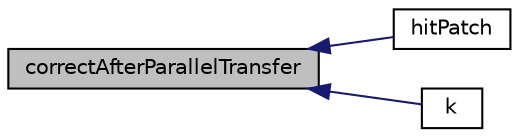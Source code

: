 digraph "correctAfterParallelTransfer"
{
  bgcolor="transparent";
  edge [fontname="Helvetica",fontsize="10",labelfontname="Helvetica",labelfontsize="10"];
  node [fontname="Helvetica",fontsize="10",shape=record];
  rankdir="LR";
  Node1 [label="correctAfterParallelTransfer",height=0.2,width=0.4,color="black", fillcolor="grey75", style="filled", fontcolor="black"];
  Node1 -> Node2 [dir="back",color="midnightblue",fontsize="10",style="solid",fontname="Helvetica"];
  Node2 [label="hitPatch",height=0.2,width=0.4,color="black",URL="$a02645.html#a4dc581daa10355d4708c2a58310f849b",tooltip="Overridable function to handle the particle hitting a polyPatch. "];
  Node1 -> Node3 [dir="back",color="midnightblue",fontsize="10",style="solid",fontname="Helvetica"];
  Node3 [label="k",height=0.2,width=0.4,color="black",URL="$a02645.html#ae8d32e946c0ca8f79aec3e62fad29dd7",tooltip="Transported label. "];
}
